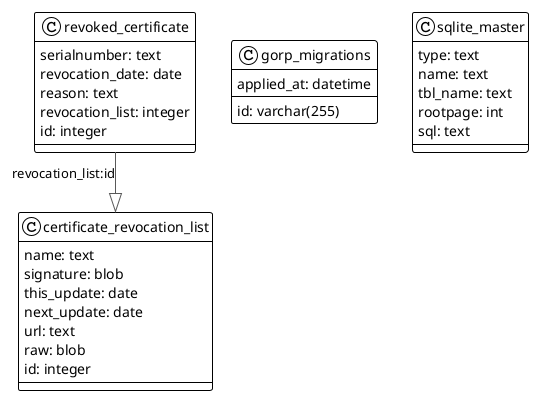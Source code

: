 @startuml

!theme plain
top to bottom direction
skinparam linetype ortho

class certificate_revocation_list {
   name: text
   signature: blob
   this_update: date
   next_update: date
   url: text
   raw: blob
   id: integer
}
class gorp_migrations {
   applied_at: datetime
   id: varchar(255)
}
class revoked_certificate {
   serialnumber: text
   revocation_date: date
   reason: text
   revocation_list: integer
   id: integer
}
class sqlite_master {
   type: text
   name: text
   tbl_name: text
   rootpage: int
   sql: text
}

revoked_certificate          -[#595959,plain]-^  certificate_revocation_list : "revocation_list:id"
@enduml
